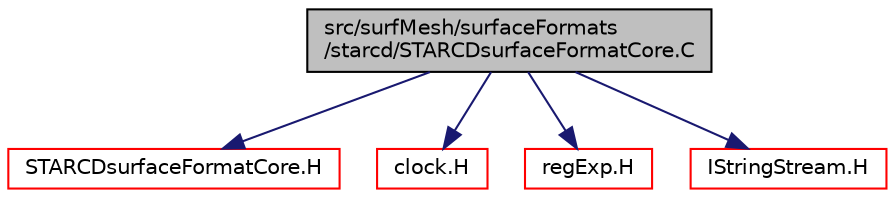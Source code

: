 digraph "src/surfMesh/surfaceFormats/starcd/STARCDsurfaceFormatCore.C"
{
  bgcolor="transparent";
  edge [fontname="Helvetica",fontsize="10",labelfontname="Helvetica",labelfontsize="10"];
  node [fontname="Helvetica",fontsize="10",shape=record];
  Node1 [label="src/surfMesh/surfaceFormats\l/starcd/STARCDsurfaceFormatCore.C",height=0.2,width=0.4,color="black", fillcolor="grey75", style="filled", fontcolor="black"];
  Node1 -> Node2 [color="midnightblue",fontsize="10",style="solid",fontname="Helvetica"];
  Node2 [label="STARCDsurfaceFormatCore.H",height=0.2,width=0.4,color="red",URL="$a10029.html"];
  Node1 -> Node3 [color="midnightblue",fontsize="10",style="solid",fontname="Helvetica"];
  Node3 [label="clock.H",height=0.2,width=0.4,color="red",URL="$a08479.html"];
  Node1 -> Node4 [color="midnightblue",fontsize="10",style="solid",fontname="Helvetica"];
  Node4 [label="regExp.H",height=0.2,width=0.4,color="red",URL="$a09438.html"];
  Node1 -> Node5 [color="midnightblue",fontsize="10",style="solid",fontname="Helvetica"];
  Node5 [label="IStringStream.H",height=0.2,width=0.4,color="red",URL="$a08151.html"];
}
